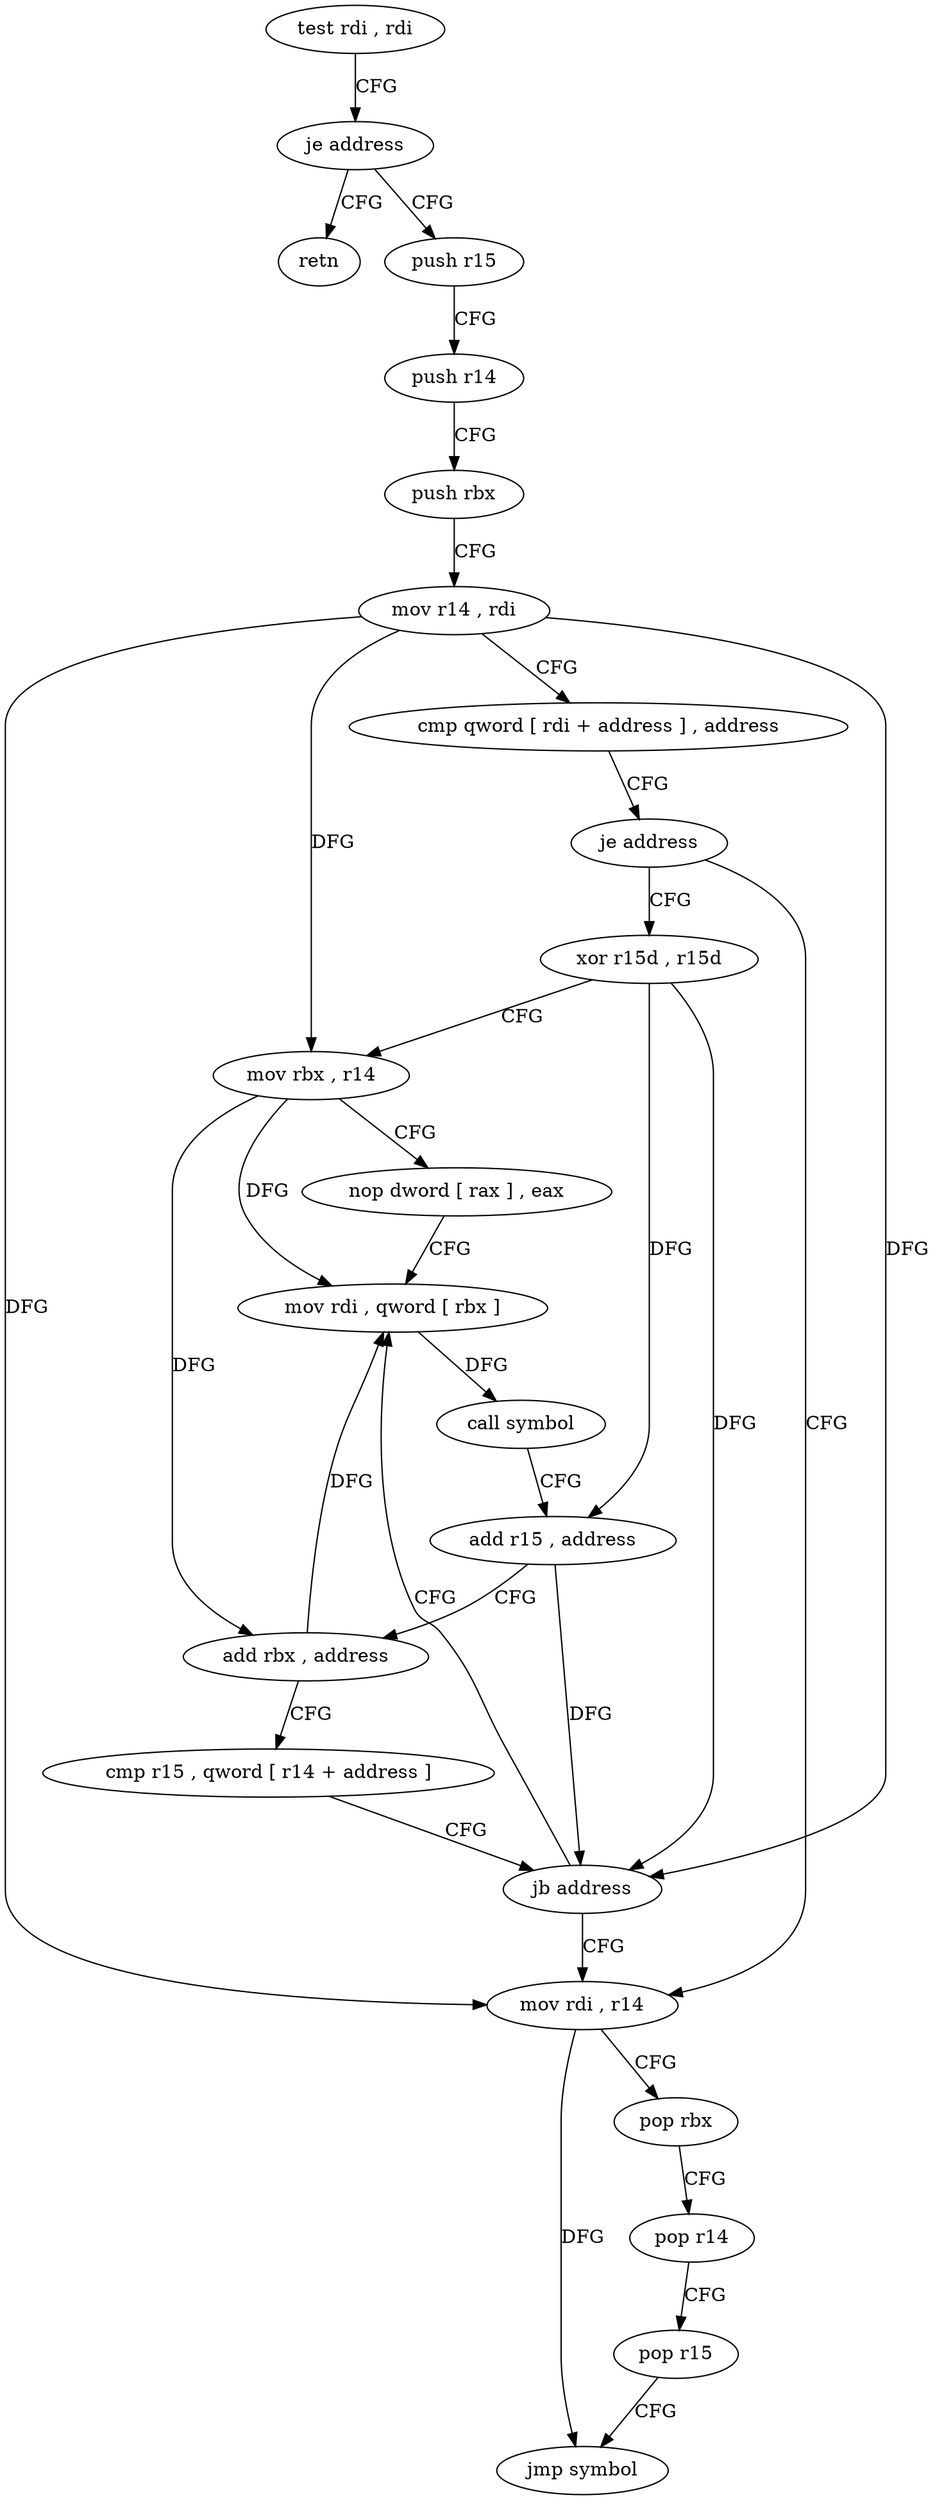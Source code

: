 digraph "func" {
"144928" [label = "test rdi , rdi" ]
"144931" [label = "je address" ]
"144998" [label = "retn" ]
"144933" [label = "push r15" ]
"144935" [label = "push r14" ]
"144937" [label = "push rbx" ]
"144938" [label = "mov r14 , rdi" ]
"144941" [label = "cmp qword [ rdi + address ] , address" ]
"144949" [label = "je address" ]
"144985" [label = "mov rdi , r14" ]
"144951" [label = "xor r15d , r15d" ]
"144988" [label = "pop rbx" ]
"144989" [label = "pop r14" ]
"144991" [label = "pop r15" ]
"144993" [label = "jmp symbol" ]
"144954" [label = "mov rbx , r14" ]
"144957" [label = "nop dword [ rax ] , eax" ]
"144960" [label = "mov rdi , qword [ rbx ]" ]
"144963" [label = "call symbol" ]
"144968" [label = "add r15 , address" ]
"144972" [label = "add rbx , address" ]
"144976" [label = "cmp r15 , qword [ r14 + address ]" ]
"144983" [label = "jb address" ]
"144928" -> "144931" [ label = "CFG" ]
"144931" -> "144998" [ label = "CFG" ]
"144931" -> "144933" [ label = "CFG" ]
"144933" -> "144935" [ label = "CFG" ]
"144935" -> "144937" [ label = "CFG" ]
"144937" -> "144938" [ label = "CFG" ]
"144938" -> "144941" [ label = "CFG" ]
"144938" -> "144985" [ label = "DFG" ]
"144938" -> "144954" [ label = "DFG" ]
"144938" -> "144983" [ label = "DFG" ]
"144941" -> "144949" [ label = "CFG" ]
"144949" -> "144985" [ label = "CFG" ]
"144949" -> "144951" [ label = "CFG" ]
"144985" -> "144988" [ label = "CFG" ]
"144985" -> "144993" [ label = "DFG" ]
"144951" -> "144954" [ label = "CFG" ]
"144951" -> "144968" [ label = "DFG" ]
"144951" -> "144983" [ label = "DFG" ]
"144988" -> "144989" [ label = "CFG" ]
"144989" -> "144991" [ label = "CFG" ]
"144991" -> "144993" [ label = "CFG" ]
"144954" -> "144957" [ label = "CFG" ]
"144954" -> "144960" [ label = "DFG" ]
"144954" -> "144972" [ label = "DFG" ]
"144957" -> "144960" [ label = "CFG" ]
"144960" -> "144963" [ label = "DFG" ]
"144963" -> "144968" [ label = "CFG" ]
"144968" -> "144972" [ label = "CFG" ]
"144968" -> "144983" [ label = "DFG" ]
"144972" -> "144976" [ label = "CFG" ]
"144972" -> "144960" [ label = "DFG" ]
"144976" -> "144983" [ label = "CFG" ]
"144983" -> "144960" [ label = "CFG" ]
"144983" -> "144985" [ label = "CFG" ]
}

